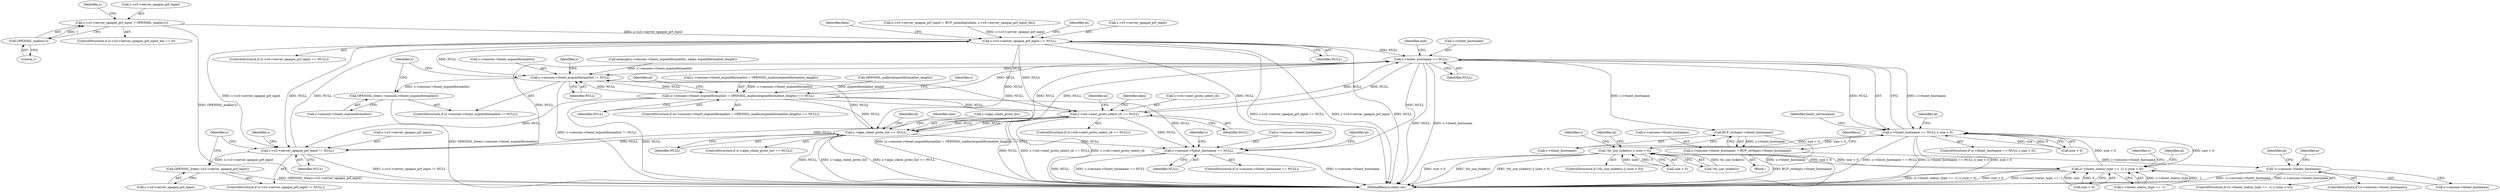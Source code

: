 digraph "0_openssl_fb0bc2b273bcc2d5401dd883fe869af4fc74bb21@API" {
"1000473" [label="(Call,s->s3->server_opaque_prf_input = OPENSSL_malloc(1))"];
"1000479" [label="(Call,OPENSSL_malloc(1))"];
"1000496" [label="(Call,s->s3->server_opaque_prf_input == NULL)"];
"1000249" [label="(Call,s->tlsext_hostname == NULL)"];
"1000248" [label="(Call,s->tlsext_hostname == NULL || size > 0)"];
"1000387" [label="(Call,!tls_use_ticket(s) || (size > 0))"];
"1000517" [label="(Call,(s->tlsext_status_type == -1) || (size > 0))"];
"1000304" [label="(Call,s->session->tlsext_ecpointformatlist != NULL)"];
"1000311" [label="(Call,OPENSSL_free(s->session->tlsext_ecpointformatlist))"];
"1000318" [label="(Call,(s->session->tlsext_ecpointformatlist = OPENSSL_malloc(ecpointformatlist_length)) == NULL)"];
"1000452" [label="(Call,s->s3->server_opaque_prf_input != NULL)"];
"1000459" [label="(Call,OPENSSL_free(s->s3->server_opaque_prf_input))"];
"1000558" [label="(Call,s->ctx->next_proto_select_cb == NULL)"];
"1000651" [label="(Call,s->alpn_client_proto_list == NULL)"];
"1000958" [label="(Call,s->session->tlsext_hostname == NULL)"];
"1000972" [label="(Call,BUF_strdup(s->tlsext_hostname))"];
"1000966" [label="(Call,s->session->tlsext_hostname = BUF_strdup(s->tlsext_hostname))"];
"1000977" [label="(Call,!s->session->tlsext_hostname)"];
"1000480" [label="(Literal,1)"];
"1000458" [label="(Identifier,NULL)"];
"1000388" [label="(Call,!tls_use_ticket(s))"];
"1000386" [label="(ControlStructure,if (!tls_use_ticket(s) || (size > 0)))"];
"1000499" [label="(Identifier,s)"];
"1000310" [label="(Identifier,NULL)"];
"1000311" [label="(Call,OPENSSL_free(s->session->tlsext_ecpointformatlist))"];
"1000403" [label="(Identifier,s)"];
"1000331" [label="(Identifier,al)"];
"1000558" [label="(Call,s->ctx->next_proto_select_cb == NULL)"];
"1000451" [label="(ControlStructure,if (s->s3->server_opaque_prf_input != NULL))"];
"1000305" [label="(Call,s->session->tlsext_ecpointformatlist)"];
"1000317" [label="(ControlStructure,if ((s->session->tlsext_ecpointformatlist = OPENSSL_malloc(ecpointformatlist_length)) == NULL))"];
"1000465" [label="(ControlStructure,if (s->s3->server_opaque_prf_input_len == 0))"];
"1000469" [label="(Identifier,s)"];
"1000969" [label="(Identifier,s)"];
"1000322" [label="(Identifier,s)"];
"1000964" [label="(Identifier,NULL)"];
"1000250" [label="(Call,s->tlsext_hostname)"];
"1000255" [label="(Identifier,size)"];
"1000247" [label="(ControlStructure,if (s->tlsext_hostname == NULL || size > 0))"];
"1000659" [label="(Identifier,al)"];
"1000453" [label="(Call,s->s3->server_opaque_prf_input)"];
"1000655" [label="(Identifier,NULL)"];
"1000977" [label="(Call,!s->session->tlsext_hostname)"];
"1000397" [label="(Identifier,al)"];
"1000965" [label="(Block,)"];
"1000314" [label="(Identifier,s)"];
"1000536" [label="(Identifier,s)"];
"1000253" [label="(Identifier,NULL)"];
"1000972" [label="(Call,BUF_strdup(s->tlsext_hostname))"];
"1000568" [label="(Identifier,al)"];
"1000304" [label="(Call,s->session->tlsext_ecpointformatlist != NULL)"];
"1001032" [label="(MethodReturn,static int)"];
"1000327" [label="(Identifier,NULL)"];
"1000967" [label="(Call,s->session->tlsext_hostname)"];
"1000318" [label="(Call,(s->session->tlsext_ecpointformatlist = OPENSSL_malloc(ecpointformatlist_length)) == NULL)"];
"1000473" [label="(Call,s->s3->server_opaque_prf_input = OPENSSL_malloc(1))"];
"1000496" [label="(Call,s->s3->server_opaque_prf_input == NULL)"];
"1000978" [label="(Call,s->session->tlsext_hostname)"];
"1000530" [label="(Identifier,al)"];
"1000303" [label="(ControlStructure,if (s->session->tlsext_ecpointformatlist != NULL))"];
"1000516" [label="(ControlStructure,if ((s->tlsext_status_type == -1) || (size > 0)))"];
"1000927" [label="(Identifier,data)"];
"1000249" [label="(Call,s->tlsext_hostname == NULL)"];
"1000254" [label="(Call,size > 0)"];
"1000325" [label="(Call,OPENSSL_malloc(ecpointformatlist_length))"];
"1000665" [label="(Identifier,size)"];
"1000517" [label="(Call,(s->tlsext_status_type == -1) || (size > 0))"];
"1000575" [label="(Identifier,data)"];
"1000986" [label="(Identifier,al)"];
"1000312" [label="(Call,s->session->tlsext_ecpointformatlist)"];
"1000248" [label="(Call,s->tlsext_hostname == NULL || size > 0)"];
"1000460" [label="(Call,s->s3->server_opaque_prf_input)"];
"1000260" [label="(Identifier,al)"];
"1000559" [label="(Call,s->ctx->next_proto_select_cb)"];
"1000973" [label="(Call,s->tlsext_hostname)"];
"1000958" [label="(Call,s->session->tlsext_hostname == NULL)"];
"1000966" [label="(Call,s->session->tlsext_hostname = BUF_strdup(s->tlsext_hostname))"];
"1000980" [label="(Identifier,s)"];
"1000502" [label="(Identifier,NULL)"];
"1000518" [label="(Call,s->tlsext_status_type == -1)"];
"1000482" [label="(Call,s->s3->server_opaque_prf_input = BUF_memdup(sdata, s->s3->server_opaque_prf_input_len))"];
"1000462" [label="(Identifier,s)"];
"1000459" [label="(Call,OPENSSL_free(s->s3->server_opaque_prf_input))"];
"1000957" [label="(ControlStructure,if (s->session->tlsext_hostname == NULL))"];
"1000557" [label="(ControlStructure,if (s->ctx->next_proto_select_cb == NULL))"];
"1000652" [label="(Call,s->alpn_client_proto_list)"];
"1000959" [label="(Call,s->session->tlsext_hostname)"];
"1000387" [label="(Call,!tls_use_ticket(s) || (size > 0))"];
"1000338" [label="(Identifier,s)"];
"1000319" [label="(Call,s->session->tlsext_ecpointformatlist = OPENSSL_malloc(ecpointformatlist_length))"];
"1000452" [label="(Call,s->s3->server_opaque_prf_input != NULL)"];
"1000506" [label="(Identifier,al)"];
"1000976" [label="(ControlStructure,if (!s->session->tlsext_hostname))"];
"1001000" [label="(Identifier,p)"];
"1000391" [label="(Call,size > 0)"];
"1000994" [label="(Identifier,al)"];
"1000497" [label="(Call,s->s3->server_opaque_prf_input)"];
"1000650" [label="(ControlStructure,if (s->alpn_client_proto_list == NULL))"];
"1000479" [label="(Call,OPENSSL_malloc(1))"];
"1000342" [label="(Call,memcpy(s->session->tlsext_ecpointformatlist, sdata, ecpointformatlist_length))"];
"1000564" [label="(Identifier,NULL)"];
"1000651" [label="(Call,s->alpn_client_proto_list == NULL)"];
"1000265" [label="(Identifier,tlsext_servername)"];
"1000524" [label="(Call,size > 0)"];
"1000495" [label="(ControlStructure,if (s->s3->server_opaque_prf_input == NULL))"];
"1000474" [label="(Call,s->s3->server_opaque_prf_input)"];
"1000473" -> "1000465"  [label="AST: "];
"1000473" -> "1000479"  [label="CFG: "];
"1000474" -> "1000473"  [label="AST: "];
"1000479" -> "1000473"  [label="AST: "];
"1000499" -> "1000473"  [label="CFG: "];
"1000473" -> "1001032"  [label="DDG: OPENSSL_malloc(1)"];
"1000479" -> "1000473"  [label="DDG: 1"];
"1000473" -> "1000496"  [label="DDG: s->s3->server_opaque_prf_input"];
"1000479" -> "1000480"  [label="CFG: "];
"1000480" -> "1000479"  [label="AST: "];
"1000496" -> "1000495"  [label="AST: "];
"1000496" -> "1000502"  [label="CFG: "];
"1000497" -> "1000496"  [label="AST: "];
"1000502" -> "1000496"  [label="AST: "];
"1000506" -> "1000496"  [label="CFG: "];
"1000927" -> "1000496"  [label="CFG: "];
"1000496" -> "1001032"  [label="DDG: s->s3->server_opaque_prf_input == NULL"];
"1000496" -> "1001032"  [label="DDG: s->s3->server_opaque_prf_input"];
"1000496" -> "1001032"  [label="DDG: NULL"];
"1000496" -> "1000249"  [label="DDG: NULL"];
"1000496" -> "1000304"  [label="DDG: NULL"];
"1000496" -> "1000452"  [label="DDG: s->s3->server_opaque_prf_input"];
"1000496" -> "1000452"  [label="DDG: NULL"];
"1000482" -> "1000496"  [label="DDG: s->s3->server_opaque_prf_input"];
"1000452" -> "1000496"  [label="DDG: NULL"];
"1000496" -> "1000558"  [label="DDG: NULL"];
"1000496" -> "1000651"  [label="DDG: NULL"];
"1000496" -> "1000958"  [label="DDG: NULL"];
"1000249" -> "1000248"  [label="AST: "];
"1000249" -> "1000253"  [label="CFG: "];
"1000250" -> "1000249"  [label="AST: "];
"1000253" -> "1000249"  [label="AST: "];
"1000255" -> "1000249"  [label="CFG: "];
"1000248" -> "1000249"  [label="CFG: "];
"1000249" -> "1001032"  [label="DDG: NULL"];
"1000249" -> "1001032"  [label="DDG: s->tlsext_hostname"];
"1000249" -> "1000248"  [label="DDG: s->tlsext_hostname"];
"1000249" -> "1000248"  [label="DDG: NULL"];
"1000651" -> "1000249"  [label="DDG: NULL"];
"1000558" -> "1000249"  [label="DDG: NULL"];
"1000318" -> "1000249"  [label="DDG: NULL"];
"1000249" -> "1000304"  [label="DDG: NULL"];
"1000249" -> "1000452"  [label="DDG: NULL"];
"1000249" -> "1000558"  [label="DDG: NULL"];
"1000249" -> "1000651"  [label="DDG: NULL"];
"1000249" -> "1000958"  [label="DDG: NULL"];
"1000249" -> "1000972"  [label="DDG: s->tlsext_hostname"];
"1000248" -> "1000247"  [label="AST: "];
"1000248" -> "1000254"  [label="CFG: "];
"1000254" -> "1000248"  [label="AST: "];
"1000260" -> "1000248"  [label="CFG: "];
"1000265" -> "1000248"  [label="CFG: "];
"1000248" -> "1001032"  [label="DDG: s->tlsext_hostname == NULL || size > 0"];
"1000248" -> "1001032"  [label="DDG: size > 0"];
"1000248" -> "1001032"  [label="DDG: s->tlsext_hostname == NULL"];
"1000517" -> "1000248"  [label="DDG: size > 0"];
"1000387" -> "1000248"  [label="DDG: size > 0"];
"1000254" -> "1000248"  [label="DDG: size"];
"1000254" -> "1000248"  [label="DDG: 0"];
"1000248" -> "1000387"  [label="DDG: size > 0"];
"1000248" -> "1000517"  [label="DDG: size > 0"];
"1000387" -> "1000386"  [label="AST: "];
"1000387" -> "1000388"  [label="CFG: "];
"1000387" -> "1000391"  [label="CFG: "];
"1000388" -> "1000387"  [label="AST: "];
"1000391" -> "1000387"  [label="AST: "];
"1000397" -> "1000387"  [label="CFG: "];
"1000403" -> "1000387"  [label="CFG: "];
"1000387" -> "1001032"  [label="DDG: !tls_use_ticket(s)"];
"1000387" -> "1001032"  [label="DDG: !tls_use_ticket(s) || (size > 0)"];
"1000387" -> "1001032"  [label="DDG: size > 0"];
"1000388" -> "1000387"  [label="DDG: tls_use_ticket(s)"];
"1000391" -> "1000387"  [label="DDG: size"];
"1000391" -> "1000387"  [label="DDG: 0"];
"1000517" -> "1000387"  [label="DDG: size > 0"];
"1000387" -> "1000517"  [label="DDG: size > 0"];
"1000517" -> "1000516"  [label="AST: "];
"1000517" -> "1000518"  [label="CFG: "];
"1000517" -> "1000524"  [label="CFG: "];
"1000518" -> "1000517"  [label="AST: "];
"1000524" -> "1000517"  [label="AST: "];
"1000530" -> "1000517"  [label="CFG: "];
"1000536" -> "1000517"  [label="CFG: "];
"1000517" -> "1001032"  [label="DDG: size > 0"];
"1000517" -> "1001032"  [label="DDG: s->tlsext_status_type == -1"];
"1000517" -> "1001032"  [label="DDG: (s->tlsext_status_type == -1) || (size > 0)"];
"1000518" -> "1000517"  [label="DDG: s->tlsext_status_type"];
"1000518" -> "1000517"  [label="DDG: -1"];
"1000524" -> "1000517"  [label="DDG: size"];
"1000524" -> "1000517"  [label="DDG: 0"];
"1000304" -> "1000303"  [label="AST: "];
"1000304" -> "1000310"  [label="CFG: "];
"1000305" -> "1000304"  [label="AST: "];
"1000310" -> "1000304"  [label="AST: "];
"1000314" -> "1000304"  [label="CFG: "];
"1000322" -> "1000304"  [label="CFG: "];
"1000304" -> "1001032"  [label="DDG: s->session->tlsext_ecpointformatlist != NULL"];
"1000342" -> "1000304"  [label="DDG: s->session->tlsext_ecpointformatlist"];
"1000651" -> "1000304"  [label="DDG: NULL"];
"1000558" -> "1000304"  [label="DDG: NULL"];
"1000318" -> "1000304"  [label="DDG: NULL"];
"1000304" -> "1000311"  [label="DDG: s->session->tlsext_ecpointformatlist"];
"1000304" -> "1000318"  [label="DDG: NULL"];
"1000311" -> "1000303"  [label="AST: "];
"1000311" -> "1000312"  [label="CFG: "];
"1000312" -> "1000311"  [label="AST: "];
"1000322" -> "1000311"  [label="CFG: "];
"1000311" -> "1001032"  [label="DDG: OPENSSL_free(s->session->tlsext_ecpointformatlist)"];
"1000318" -> "1000317"  [label="AST: "];
"1000318" -> "1000327"  [label="CFG: "];
"1000319" -> "1000318"  [label="AST: "];
"1000327" -> "1000318"  [label="AST: "];
"1000331" -> "1000318"  [label="CFG: "];
"1000338" -> "1000318"  [label="CFG: "];
"1000318" -> "1001032"  [label="DDG: (s->session->tlsext_ecpointformatlist = OPENSSL_malloc(ecpointformatlist_length)) == NULL"];
"1000318" -> "1001032"  [label="DDG: NULL"];
"1000319" -> "1000318"  [label="DDG: s->session->tlsext_ecpointformatlist"];
"1000325" -> "1000318"  [label="DDG: ecpointformatlist_length"];
"1000318" -> "1000452"  [label="DDG: NULL"];
"1000318" -> "1000558"  [label="DDG: NULL"];
"1000318" -> "1000651"  [label="DDG: NULL"];
"1000318" -> "1000958"  [label="DDG: NULL"];
"1000452" -> "1000451"  [label="AST: "];
"1000452" -> "1000458"  [label="CFG: "];
"1000453" -> "1000452"  [label="AST: "];
"1000458" -> "1000452"  [label="AST: "];
"1000462" -> "1000452"  [label="CFG: "];
"1000469" -> "1000452"  [label="CFG: "];
"1000452" -> "1001032"  [label="DDG: s->s3->server_opaque_prf_input != NULL"];
"1000651" -> "1000452"  [label="DDG: NULL"];
"1000558" -> "1000452"  [label="DDG: NULL"];
"1000452" -> "1000459"  [label="DDG: s->s3->server_opaque_prf_input"];
"1000459" -> "1000451"  [label="AST: "];
"1000459" -> "1000460"  [label="CFG: "];
"1000460" -> "1000459"  [label="AST: "];
"1000469" -> "1000459"  [label="CFG: "];
"1000459" -> "1001032"  [label="DDG: OPENSSL_free(s->s3->server_opaque_prf_input)"];
"1000558" -> "1000557"  [label="AST: "];
"1000558" -> "1000564"  [label="CFG: "];
"1000559" -> "1000558"  [label="AST: "];
"1000564" -> "1000558"  [label="AST: "];
"1000568" -> "1000558"  [label="CFG: "];
"1000575" -> "1000558"  [label="CFG: "];
"1000558" -> "1001032"  [label="DDG: s->ctx->next_proto_select_cb == NULL"];
"1000558" -> "1001032"  [label="DDG: s->ctx->next_proto_select_cb"];
"1000558" -> "1001032"  [label="DDG: NULL"];
"1000651" -> "1000558"  [label="DDG: NULL"];
"1000558" -> "1000651"  [label="DDG: NULL"];
"1000558" -> "1000958"  [label="DDG: NULL"];
"1000651" -> "1000650"  [label="AST: "];
"1000651" -> "1000655"  [label="CFG: "];
"1000652" -> "1000651"  [label="AST: "];
"1000655" -> "1000651"  [label="AST: "];
"1000659" -> "1000651"  [label="CFG: "];
"1000665" -> "1000651"  [label="CFG: "];
"1000651" -> "1001032"  [label="DDG: NULL"];
"1000651" -> "1001032"  [label="DDG: s->alpn_client_proto_list == NULL"];
"1000651" -> "1001032"  [label="DDG: s->alpn_client_proto_list"];
"1000651" -> "1000958"  [label="DDG: NULL"];
"1000958" -> "1000957"  [label="AST: "];
"1000958" -> "1000964"  [label="CFG: "];
"1000959" -> "1000958"  [label="AST: "];
"1000964" -> "1000958"  [label="AST: "];
"1000969" -> "1000958"  [label="CFG: "];
"1000994" -> "1000958"  [label="CFG: "];
"1000958" -> "1001032"  [label="DDG: NULL"];
"1000958" -> "1001032"  [label="DDG: s->session->tlsext_hostname == NULL"];
"1000958" -> "1001032"  [label="DDG: s->session->tlsext_hostname"];
"1000972" -> "1000966"  [label="AST: "];
"1000972" -> "1000973"  [label="CFG: "];
"1000973" -> "1000972"  [label="AST: "];
"1000966" -> "1000972"  [label="CFG: "];
"1000972" -> "1001032"  [label="DDG: s->tlsext_hostname"];
"1000972" -> "1000966"  [label="DDG: s->tlsext_hostname"];
"1000966" -> "1000965"  [label="AST: "];
"1000967" -> "1000966"  [label="AST: "];
"1000980" -> "1000966"  [label="CFG: "];
"1000966" -> "1001032"  [label="DDG: BUF_strdup(s->tlsext_hostname)"];
"1000966" -> "1000977"  [label="DDG: s->session->tlsext_hostname"];
"1000977" -> "1000976"  [label="AST: "];
"1000977" -> "1000978"  [label="CFG: "];
"1000978" -> "1000977"  [label="AST: "];
"1000986" -> "1000977"  [label="CFG: "];
"1001000" -> "1000977"  [label="CFG: "];
"1000977" -> "1001032"  [label="DDG: !s->session->tlsext_hostname"];
"1000977" -> "1001032"  [label="DDG: s->session->tlsext_hostname"];
}

